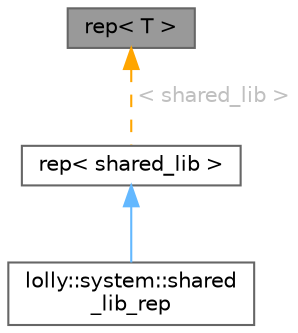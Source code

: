 digraph "rep&lt; T &gt;"
{
 // LATEX_PDF_SIZE
  bgcolor="transparent";
  edge [fontname=Helvetica,fontsize=10,labelfontname=Helvetica,labelfontsize=10];
  node [fontname=Helvetica,fontsize=10,shape=box,height=0.2,width=0.4];
  Node1 [id="Node000001",label="rep\< T \>",height=0.2,width=0.4,color="gray40", fillcolor="grey60", style="filled", fontcolor="black",tooltip="base class of resources"];
  Node1 -> Node2 [id="edge1_Node000001_Node000002",dir="back",color="orange",style="dashed",tooltip=" ",label=" \< shared_lib \>",fontcolor="grey" ];
  Node2 [id="Node000002",label="rep\< shared_lib \>",height=0.2,width=0.4,color="gray40", fillcolor="white", style="filled",URL="$structrep.html",tooltip=" "];
  Node2 -> Node3 [id="edge2_Node000002_Node000003",dir="back",color="steelblue1",style="solid",tooltip=" "];
  Node3 [id="Node000003",label="lolly::system::shared\l_lib_rep",height=0.2,width=0.4,color="gray40", fillcolor="white", style="filled",URL="$structlolly_1_1system_1_1shared__lib__rep.html",tooltip=" "];
}
